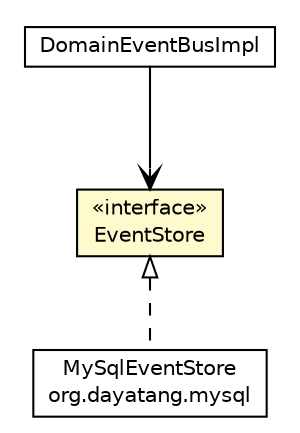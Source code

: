 #!/usr/local/bin/dot
#
# Class diagram 
# Generated by UMLGraph version R5_6_6-8-g8d7759 (http://www.umlgraph.org/)
#

digraph G {
	edge [fontname="Helvetica",fontsize=10,labelfontname="Helvetica",labelfontsize=10];
	node [fontname="Helvetica",fontsize=10,shape=plaintext];
	nodesep=0.25;
	ranksep=0.5;
	// org.dayatang.domain.event.EventStore
	c48099 [label=<<table title="org.dayatang.domain.event.EventStore" border="0" cellborder="1" cellspacing="0" cellpadding="2" port="p" bgcolor="lemonChiffon" href="./EventStore.html">
		<tr><td><table border="0" cellspacing="0" cellpadding="1">
<tr><td align="center" balign="center"> &#171;interface&#187; </td></tr>
<tr><td align="center" balign="center"> EventStore </td></tr>
		</table></td></tr>
		</table>>, URL="./EventStore.html", fontname="Helvetica", fontcolor="black", fontsize=10.0];
	// org.dayatang.domain.event.DomainEventBusImpl
	c48100 [label=<<table title="org.dayatang.domain.event.DomainEventBusImpl" border="0" cellborder="1" cellspacing="0" cellpadding="2" port="p" href="./DomainEventBusImpl.html">
		<tr><td><table border="0" cellspacing="0" cellpadding="1">
<tr><td align="center" balign="center"> DomainEventBusImpl </td></tr>
		</table></td></tr>
		</table>>, URL="./DomainEventBusImpl.html", fontname="Helvetica", fontcolor="black", fontsize=10.0];
	// org.dayatang.mysql.MySqlEventStore
	c48210 [label=<<table title="org.dayatang.mysql.MySqlEventStore" border="0" cellborder="1" cellspacing="0" cellpadding="2" port="p" href="../../mysql/MySqlEventStore.html">
		<tr><td><table border="0" cellspacing="0" cellpadding="1">
<tr><td align="center" balign="center"> MySqlEventStore </td></tr>
<tr><td align="center" balign="center"> org.dayatang.mysql </td></tr>
		</table></td></tr>
		</table>>, URL="../../mysql/MySqlEventStore.html", fontname="Helvetica", fontcolor="black", fontsize=10.0];
	//org.dayatang.mysql.MySqlEventStore implements org.dayatang.domain.event.EventStore
	c48099:p -> c48210:p [dir=back,arrowtail=empty,style=dashed];
	// org.dayatang.domain.event.DomainEventBusImpl NAVASSOC org.dayatang.domain.event.EventStore
	c48100:p -> c48099:p [taillabel="", label=" "headlabel="", fontname="Helvetica", fontcolor="black", fontsize=10.0, color="black", arrowhead=open];
}

